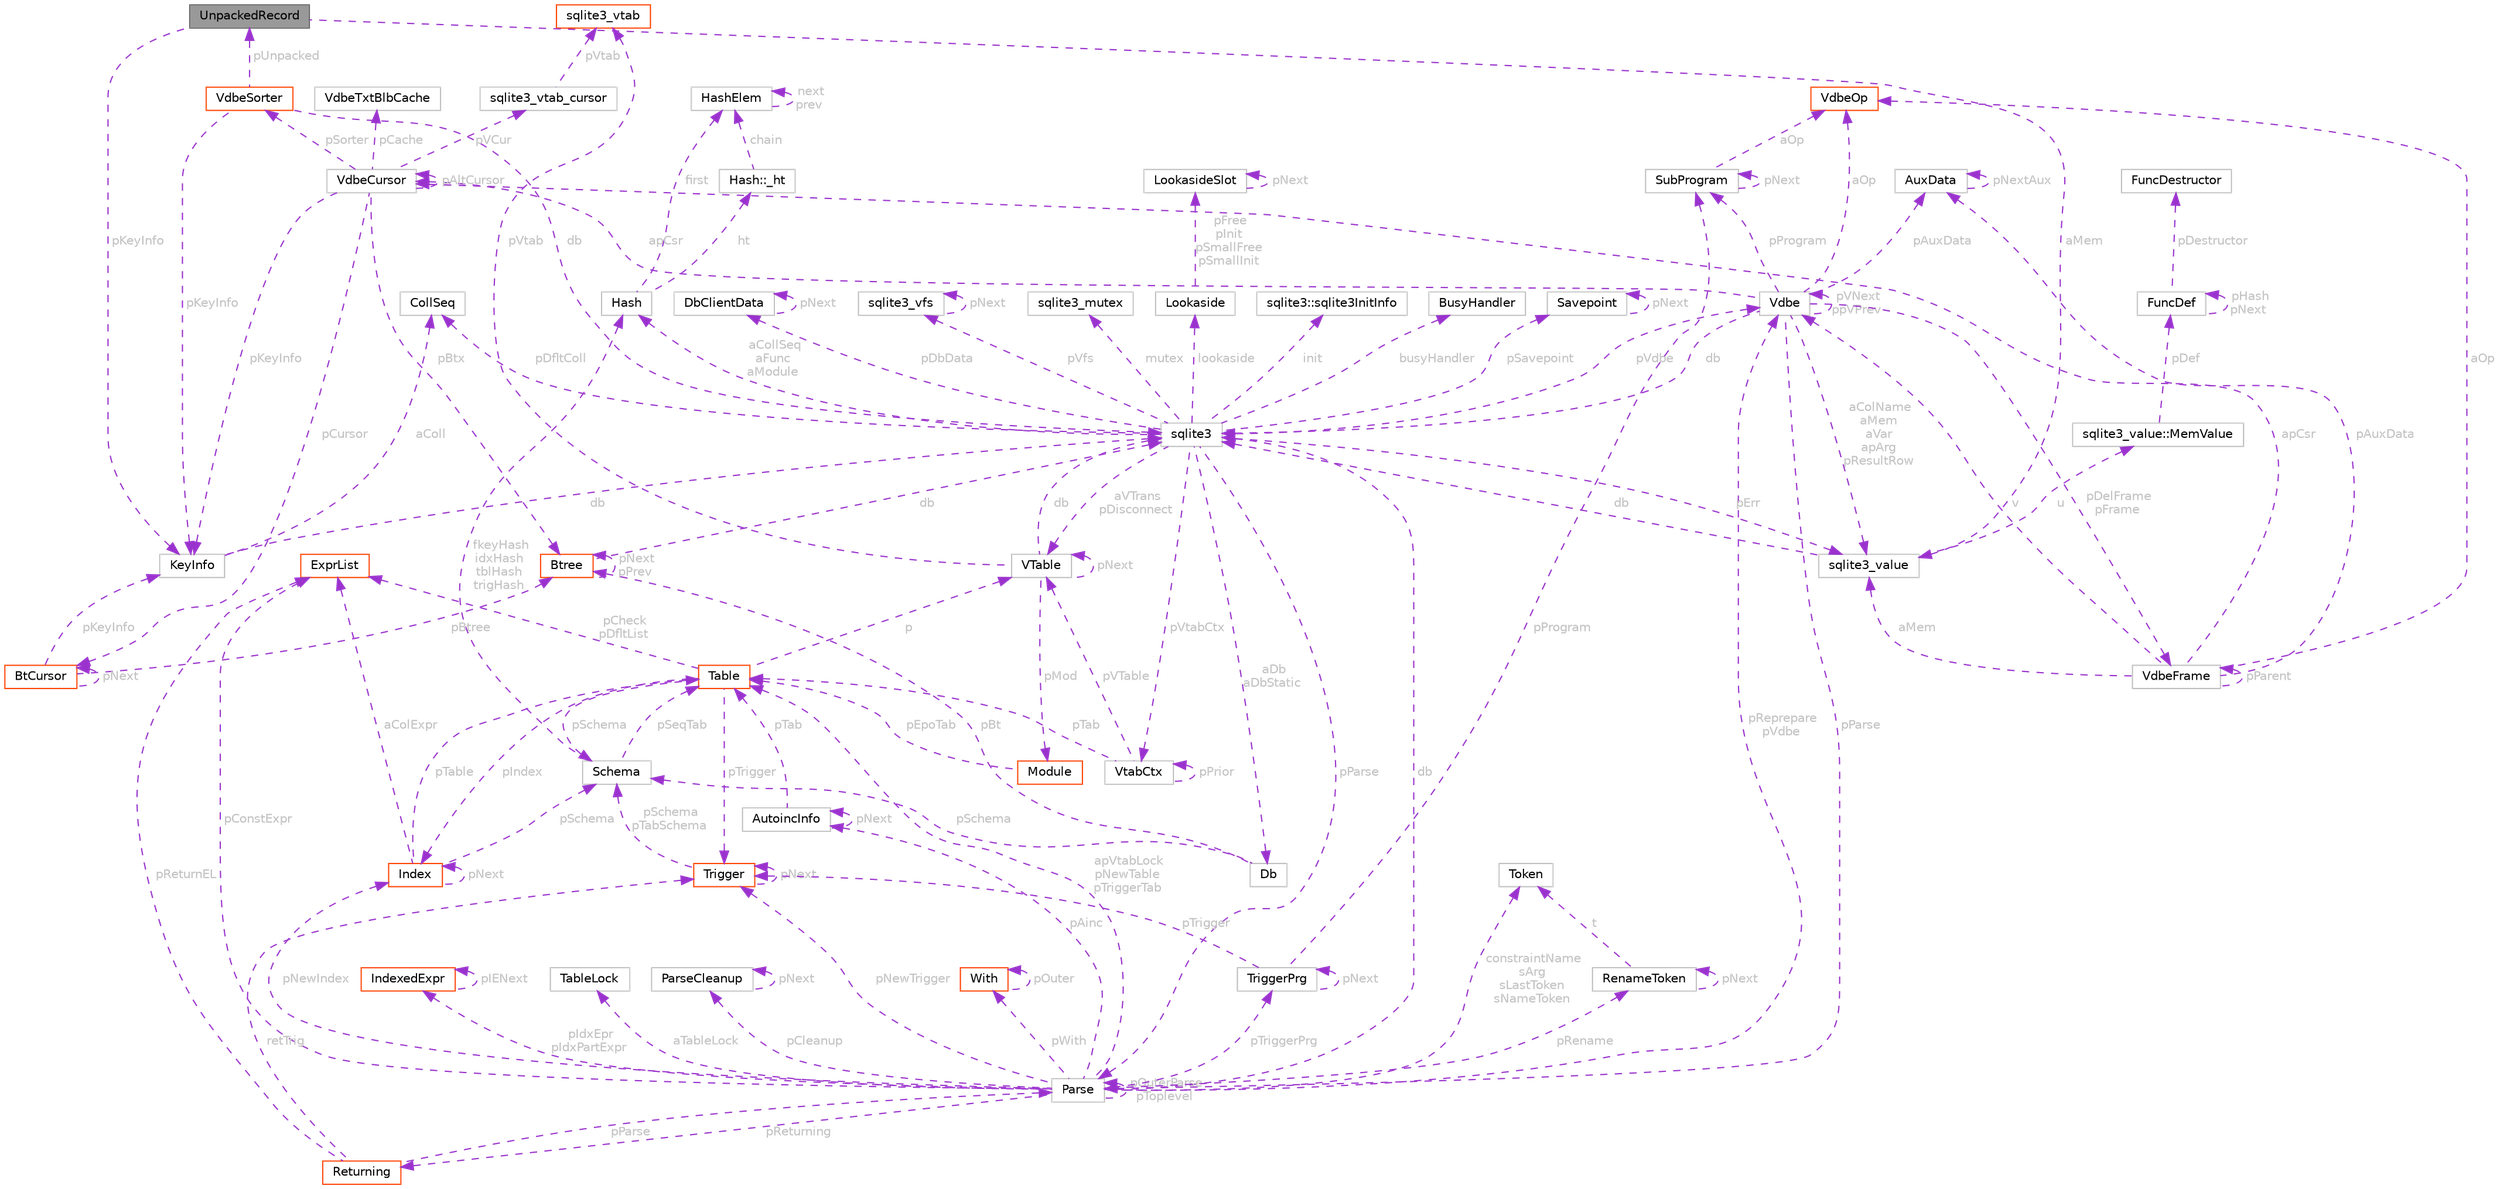 digraph "UnpackedRecord"
{
 // LATEX_PDF_SIZE
  bgcolor="transparent";
  edge [fontname=Helvetica,fontsize=10,labelfontname=Helvetica,labelfontsize=10];
  node [fontname=Helvetica,fontsize=10,shape=box,height=0.2,width=0.4];
  Node1 [id="Node000001",label="UnpackedRecord",height=0.2,width=0.4,color="gray40", fillcolor="grey60", style="filled", fontcolor="black",tooltip=" "];
  Node2 -> Node1 [id="edge1_Node000001_Node000002",dir="back",color="darkorchid3",style="dashed",tooltip=" ",label=" pKeyInfo",fontcolor="grey" ];
  Node2 [id="Node000002",label="KeyInfo",height=0.2,width=0.4,color="grey75", fillcolor="white", style="filled",URL="$structKeyInfo.html",tooltip=" "];
  Node3 -> Node2 [id="edge2_Node000002_Node000003",dir="back",color="darkorchid3",style="dashed",tooltip=" ",label=" db",fontcolor="grey" ];
  Node3 [id="Node000003",label="sqlite3",height=0.2,width=0.4,color="grey75", fillcolor="white", style="filled",URL="$structsqlite3.html",tooltip=" "];
  Node4 -> Node3 [id="edge3_Node000003_Node000004",dir="back",color="darkorchid3",style="dashed",tooltip=" ",label=" pVfs",fontcolor="grey" ];
  Node4 [id="Node000004",label="sqlite3_vfs",height=0.2,width=0.4,color="grey75", fillcolor="white", style="filled",URL="$structsqlite3__vfs.html",tooltip=" "];
  Node4 -> Node4 [id="edge4_Node000004_Node000004",dir="back",color="darkorchid3",style="dashed",tooltip=" ",label=" pNext",fontcolor="grey" ];
  Node5 -> Node3 [id="edge5_Node000003_Node000005",dir="back",color="darkorchid3",style="dashed",tooltip=" ",label=" pVdbe",fontcolor="grey" ];
  Node5 [id="Node000005",label="Vdbe",height=0.2,width=0.4,color="grey75", fillcolor="white", style="filled",URL="$structVdbe.html",tooltip=" "];
  Node3 -> Node5 [id="edge6_Node000005_Node000003",dir="back",color="darkorchid3",style="dashed",tooltip=" ",label=" db",fontcolor="grey" ];
  Node5 -> Node5 [id="edge7_Node000005_Node000005",dir="back",color="darkorchid3",style="dashed",tooltip=" ",label=" pVNext\nppVPrev",fontcolor="grey" ];
  Node6 -> Node5 [id="edge8_Node000005_Node000006",dir="back",color="darkorchid3",style="dashed",tooltip=" ",label=" pParse",fontcolor="grey" ];
  Node6 [id="Node000006",label="Parse",height=0.2,width=0.4,color="grey75", fillcolor="white", style="filled",URL="$structParse.html",tooltip=" "];
  Node3 -> Node6 [id="edge9_Node000006_Node000003",dir="back",color="darkorchid3",style="dashed",tooltip=" ",label=" db",fontcolor="grey" ];
  Node5 -> Node6 [id="edge10_Node000006_Node000005",dir="back",color="darkorchid3",style="dashed",tooltip=" ",label=" pReprepare\npVdbe",fontcolor="grey" ];
  Node7 -> Node6 [id="edge11_Node000006_Node000007",dir="back",color="darkorchid3",style="dashed",tooltip=" ",label=" pConstExpr",fontcolor="grey" ];
  Node7 [id="Node000007",label="ExprList",height=0.2,width=0.4,color="orangered", fillcolor="white", style="filled",URL="$structExprList.html",tooltip=" "];
  Node41 -> Node6 [id="edge12_Node000006_Node000041",dir="back",color="darkorchid3",style="dashed",tooltip=" ",label=" pIdxEpr\npIdxPartExpr",fontcolor="grey" ];
  Node41 [id="Node000041",label="IndexedExpr",height=0.2,width=0.4,color="orangered", fillcolor="white", style="filled",URL="$structIndexedExpr.html",tooltip=" "];
  Node41 -> Node41 [id="edge13_Node000041_Node000041",dir="back",color="darkorchid3",style="dashed",tooltip=" ",label=" pIENext",fontcolor="grey" ];
  Node42 -> Node6 [id="edge14_Node000006_Node000042",dir="back",color="darkorchid3",style="dashed",tooltip=" ",label=" aTableLock",fontcolor="grey" ];
  Node42 [id="Node000042",label="TableLock",height=0.2,width=0.4,color="grey75", fillcolor="white", style="filled",URL="$structTableLock.html",tooltip=" "];
  Node43 -> Node6 [id="edge15_Node000006_Node000043",dir="back",color="darkorchid3",style="dashed",tooltip=" ",label=" pAinc",fontcolor="grey" ];
  Node43 [id="Node000043",label="AutoincInfo",height=0.2,width=0.4,color="grey75", fillcolor="white", style="filled",URL="$structAutoincInfo.html",tooltip=" "];
  Node43 -> Node43 [id="edge16_Node000043_Node000043",dir="back",color="darkorchid3",style="dashed",tooltip=" ",label=" pNext",fontcolor="grey" ];
  Node13 -> Node43 [id="edge17_Node000043_Node000013",dir="back",color="darkorchid3",style="dashed",tooltip=" ",label=" pTab",fontcolor="grey" ];
  Node13 [id="Node000013",label="Table",height=0.2,width=0.4,color="orangered", fillcolor="white", style="filled",URL="$structTable.html",tooltip=" "];
  Node15 -> Node13 [id="edge18_Node000013_Node000015",dir="back",color="darkorchid3",style="dashed",tooltip=" ",label=" pIndex",fontcolor="grey" ];
  Node15 [id="Node000015",label="Index",height=0.2,width=0.4,color="orangered", fillcolor="white", style="filled",URL="$structIndex.html",tooltip=" "];
  Node13 -> Node15 [id="edge19_Node000015_Node000013",dir="back",color="darkorchid3",style="dashed",tooltip=" ",label=" pTable",fontcolor="grey" ];
  Node15 -> Node15 [id="edge20_Node000015_Node000015",dir="back",color="darkorchid3",style="dashed",tooltip=" ",label=" pNext",fontcolor="grey" ];
  Node16 -> Node15 [id="edge21_Node000015_Node000016",dir="back",color="darkorchid3",style="dashed",tooltip=" ",label=" pSchema",fontcolor="grey" ];
  Node16 [id="Node000016",label="Schema",height=0.2,width=0.4,color="grey75", fillcolor="white", style="filled",URL="$structSchema.html",tooltip=" "];
  Node17 -> Node16 [id="edge22_Node000016_Node000017",dir="back",color="darkorchid3",style="dashed",tooltip=" ",label=" fkeyHash\nidxHash\ntblHash\ntrigHash",fontcolor="grey" ];
  Node17 [id="Node000017",label="Hash",height=0.2,width=0.4,color="grey75", fillcolor="white", style="filled",URL="$structHash.html",tooltip=" "];
  Node18 -> Node17 [id="edge23_Node000017_Node000018",dir="back",color="darkorchid3",style="dashed",tooltip=" ",label=" first",fontcolor="grey" ];
  Node18 [id="Node000018",label="HashElem",height=0.2,width=0.4,color="grey75", fillcolor="white", style="filled",URL="$structHashElem.html",tooltip=" "];
  Node18 -> Node18 [id="edge24_Node000018_Node000018",dir="back",color="darkorchid3",style="dashed",tooltip=" ",label=" next\nprev",fontcolor="grey" ];
  Node19 -> Node17 [id="edge25_Node000017_Node000019",dir="back",color="darkorchid3",style="dashed",tooltip=" ",label=" ht",fontcolor="grey" ];
  Node19 [id="Node000019",label="Hash::_ht",height=0.2,width=0.4,color="grey75", fillcolor="white", style="filled",URL="$structHash_1_1__ht.html",tooltip=" "];
  Node18 -> Node19 [id="edge26_Node000019_Node000018",dir="back",color="darkorchid3",style="dashed",tooltip=" ",label=" chain",fontcolor="grey" ];
  Node13 -> Node16 [id="edge27_Node000016_Node000013",dir="back",color="darkorchid3",style="dashed",tooltip=" ",label=" pSeqTab",fontcolor="grey" ];
  Node7 -> Node15 [id="edge28_Node000015_Node000007",dir="back",color="darkorchid3",style="dashed",tooltip=" ",label=" aColExpr",fontcolor="grey" ];
  Node7 -> Node13 [id="edge29_Node000013_Node000007",dir="back",color="darkorchid3",style="dashed",tooltip=" ",label=" pCheck\npDfltList",fontcolor="grey" ];
  Node27 -> Node13 [id="edge30_Node000013_Node000027",dir="back",color="darkorchid3",style="dashed",tooltip=" ",label=" p",fontcolor="grey" ];
  Node27 [id="Node000027",label="VTable",height=0.2,width=0.4,color="grey75", fillcolor="white", style="filled",URL="$structVTable.html",tooltip=" "];
  Node3 -> Node27 [id="edge31_Node000027_Node000003",dir="back",color="darkorchid3",style="dashed",tooltip=" ",label=" db",fontcolor="grey" ];
  Node28 -> Node27 [id="edge32_Node000027_Node000028",dir="back",color="darkorchid3",style="dashed",tooltip=" ",label=" pMod",fontcolor="grey" ];
  Node28 [id="Node000028",label="Module",height=0.2,width=0.4,color="orangered", fillcolor="white", style="filled",URL="$structModule.html",tooltip=" "];
  Node13 -> Node28 [id="edge33_Node000028_Node000013",dir="back",color="darkorchid3",style="dashed",tooltip=" ",label=" pEpoTab",fontcolor="grey" ];
  Node30 -> Node27 [id="edge34_Node000027_Node000030",dir="back",color="darkorchid3",style="dashed",tooltip=" ",label=" pVtab",fontcolor="grey" ];
  Node30 [id="Node000030",label="sqlite3_vtab",height=0.2,width=0.4,color="orangered", fillcolor="white", style="filled",URL="$structsqlite3__vtab.html",tooltip=" "];
  Node27 -> Node27 [id="edge35_Node000027_Node000027",dir="back",color="darkorchid3",style="dashed",tooltip=" ",label=" pNext",fontcolor="grey" ];
  Node21 -> Node13 [id="edge36_Node000013_Node000021",dir="back",color="darkorchid3",style="dashed",tooltip=" ",label=" pTrigger",fontcolor="grey" ];
  Node21 [id="Node000021",label="Trigger",height=0.2,width=0.4,color="orangered", fillcolor="white", style="filled",URL="$structTrigger.html",tooltip=" "];
  Node16 -> Node21 [id="edge37_Node000021_Node000016",dir="back",color="darkorchid3",style="dashed",tooltip=" ",label=" pSchema\npTabSchema",fontcolor="grey" ];
  Node21 -> Node21 [id="edge38_Node000021_Node000021",dir="back",color="darkorchid3",style="dashed",tooltip=" ",label=" pNext",fontcolor="grey" ];
  Node16 -> Node13 [id="edge39_Node000013_Node000016",dir="back",color="darkorchid3",style="dashed",tooltip=" ",label=" pSchema",fontcolor="grey" ];
  Node6 -> Node6 [id="edge40_Node000006_Node000006",dir="back",color="darkorchid3",style="dashed",tooltip=" ",label=" pOuterParse\npToplevel",fontcolor="grey" ];
  Node13 -> Node6 [id="edge41_Node000006_Node000013",dir="back",color="darkorchid3",style="dashed",tooltip=" ",label=" apVtabLock\npNewTable\npTriggerTab",fontcolor="grey" ];
  Node44 -> Node6 [id="edge42_Node000006_Node000044",dir="back",color="darkorchid3",style="dashed",tooltip=" ",label=" pTriggerPrg",fontcolor="grey" ];
  Node44 [id="Node000044",label="TriggerPrg",height=0.2,width=0.4,color="grey75", fillcolor="white", style="filled",URL="$structTriggerPrg.html",tooltip=" "];
  Node21 -> Node44 [id="edge43_Node000044_Node000021",dir="back",color="darkorchid3",style="dashed",tooltip=" ",label=" pTrigger",fontcolor="grey" ];
  Node44 -> Node44 [id="edge44_Node000044_Node000044",dir="back",color="darkorchid3",style="dashed",tooltip=" ",label=" pNext",fontcolor="grey" ];
  Node45 -> Node44 [id="edge45_Node000044_Node000045",dir="back",color="darkorchid3",style="dashed",tooltip=" ",label=" pProgram",fontcolor="grey" ];
  Node45 [id="Node000045",label="SubProgram",height=0.2,width=0.4,color="grey75", fillcolor="white", style="filled",URL="$structSubProgram.html",tooltip=" "];
  Node46 -> Node45 [id="edge46_Node000045_Node000046",dir="back",color="darkorchid3",style="dashed",tooltip=" ",label=" aOp",fontcolor="grey" ];
  Node46 [id="Node000046",label="VdbeOp",height=0.2,width=0.4,color="orangered", fillcolor="white", style="filled",URL="$structVdbeOp.html",tooltip=" "];
  Node45 -> Node45 [id="edge47_Node000045_Node000045",dir="back",color="darkorchid3",style="dashed",tooltip=" ",label=" pNext",fontcolor="grey" ];
  Node53 -> Node6 [id="edge48_Node000006_Node000053",dir="back",color="darkorchid3",style="dashed",tooltip=" ",label=" pCleanup",fontcolor="grey" ];
  Node53 [id="Node000053",label="ParseCleanup",height=0.2,width=0.4,color="grey75", fillcolor="white", style="filled",URL="$structParseCleanup.html",tooltip=" "];
  Node53 -> Node53 [id="edge49_Node000053_Node000053",dir="back",color="darkorchid3",style="dashed",tooltip=" ",label=" pNext",fontcolor="grey" ];
  Node54 -> Node6 [id="edge50_Node000006_Node000054",dir="back",color="darkorchid3",style="dashed",tooltip=" ",label=" constraintName\nsArg\nsLastToken\nsNameToken",fontcolor="grey" ];
  Node54 [id="Node000054",label="Token",height=0.2,width=0.4,color="grey75", fillcolor="white", style="filled",URL="$structToken.html",tooltip=" "];
  Node55 -> Node6 [id="edge51_Node000006_Node000055",dir="back",color="darkorchid3",style="dashed",tooltip=" ",label=" pReturning",fontcolor="grey" ];
  Node55 [id="Node000055",label="Returning",height=0.2,width=0.4,color="orangered", fillcolor="white", style="filled",URL="$structReturning.html",tooltip=" "];
  Node6 -> Node55 [id="edge52_Node000055_Node000006",dir="back",color="darkorchid3",style="dashed",tooltip=" ",label=" pParse",fontcolor="grey" ];
  Node7 -> Node55 [id="edge53_Node000055_Node000007",dir="back",color="darkorchid3",style="dashed",tooltip=" ",label=" pReturnEL",fontcolor="grey" ];
  Node21 -> Node55 [id="edge54_Node000055_Node000021",dir="back",color="darkorchid3",style="dashed",tooltip=" ",label=" retTrig",fontcolor="grey" ];
  Node15 -> Node6 [id="edge55_Node000006_Node000015",dir="back",color="darkorchid3",style="dashed",tooltip=" ",label=" pNewIndex",fontcolor="grey" ];
  Node21 -> Node6 [id="edge56_Node000006_Node000021",dir="back",color="darkorchid3",style="dashed",tooltip=" ",label=" pNewTrigger",fontcolor="grey" ];
  Node33 -> Node6 [id="edge57_Node000006_Node000033",dir="back",color="darkorchid3",style="dashed",tooltip=" ",label=" pWith",fontcolor="grey" ];
  Node33 [id="Node000033",label="With",height=0.2,width=0.4,color="orangered", fillcolor="white", style="filled",URL="$structWith.html",tooltip=" "];
  Node33 -> Node33 [id="edge58_Node000033_Node000033",dir="back",color="darkorchid3",style="dashed",tooltip=" ",label=" pOuter",fontcolor="grey" ];
  Node56 -> Node6 [id="edge59_Node000006_Node000056",dir="back",color="darkorchid3",style="dashed",tooltip=" ",label=" pRename",fontcolor="grey" ];
  Node56 [id="Node000056",label="RenameToken",height=0.2,width=0.4,color="grey75", fillcolor="white", style="filled",URL="$structRenameToken.html",tooltip=" "];
  Node54 -> Node56 [id="edge60_Node000056_Node000054",dir="back",color="darkorchid3",style="dashed",tooltip=" ",label=" t",fontcolor="grey" ];
  Node56 -> Node56 [id="edge61_Node000056_Node000056",dir="back",color="darkorchid3",style="dashed",tooltip=" ",label=" pNext",fontcolor="grey" ];
  Node49 -> Node5 [id="edge62_Node000005_Node000049",dir="back",color="darkorchid3",style="dashed",tooltip=" ",label=" aColName\naMem\naVar\napArg\npResultRow",fontcolor="grey" ];
  Node49 [id="Node000049",label="sqlite3_value",height=0.2,width=0.4,color="grey75", fillcolor="white", style="filled",URL="$structsqlite3__value.html",tooltip=" "];
  Node50 -> Node49 [id="edge63_Node000049_Node000050",dir="back",color="darkorchid3",style="dashed",tooltip=" ",label=" u",fontcolor="grey" ];
  Node50 [id="Node000050",label="sqlite3_value::MemValue",height=0.2,width=0.4,color="grey75", fillcolor="white", style="filled",URL="$unionsqlite3__value_1_1MemValue.html",tooltip=" "];
  Node36 -> Node50 [id="edge64_Node000050_Node000036",dir="back",color="darkorchid3",style="dashed",tooltip=" ",label=" pDef",fontcolor="grey" ];
  Node36 [id="Node000036",label="FuncDef",height=0.2,width=0.4,color="grey75", fillcolor="white", style="filled",URL="$structFuncDef.html",tooltip=" "];
  Node36 -> Node36 [id="edge65_Node000036_Node000036",dir="back",color="darkorchid3",style="dashed",tooltip=" ",label=" pHash\npNext",fontcolor="grey" ];
  Node37 -> Node36 [id="edge66_Node000036_Node000037",dir="back",color="darkorchid3",style="dashed",tooltip=" ",label=" pDestructor",fontcolor="grey" ];
  Node37 [id="Node000037",label="FuncDestructor",height=0.2,width=0.4,color="grey75", fillcolor="white", style="filled",URL="$structFuncDestructor.html",tooltip=" "];
  Node3 -> Node49 [id="edge67_Node000049_Node000003",dir="back",color="darkorchid3",style="dashed",tooltip=" ",label=" db",fontcolor="grey" ];
  Node57 -> Node5 [id="edge68_Node000005_Node000057",dir="back",color="darkorchid3",style="dashed",tooltip=" ",label=" apCsr",fontcolor="grey" ];
  Node57 [id="Node000057",label="VdbeCursor",height=0.2,width=0.4,color="grey75", fillcolor="white", style="filled",URL="$structVdbeCursor.html",tooltip=" "];
  Node58 -> Node57 [id="edge69_Node000057_Node000058",dir="back",color="darkorchid3",style="dashed",tooltip=" ",label=" pBtx",fontcolor="grey" ];
  Node58 [id="Node000058",label="Btree",height=0.2,width=0.4,color="orangered", fillcolor="white", style="filled",URL="$structBtree.html",tooltip=" "];
  Node3 -> Node58 [id="edge70_Node000058_Node000003",dir="back",color="darkorchid3",style="dashed",tooltip=" ",label=" db",fontcolor="grey" ];
  Node58 -> Node58 [id="edge71_Node000058_Node000058",dir="back",color="darkorchid3",style="dashed",tooltip=" ",label=" pNext\npPrev",fontcolor="grey" ];
  Node57 -> Node57 [id="edge72_Node000057_Node000057",dir="back",color="darkorchid3",style="dashed",tooltip=" ",label=" pAltCursor",fontcolor="grey" ];
  Node71 -> Node57 [id="edge73_Node000057_Node000071",dir="back",color="darkorchid3",style="dashed",tooltip=" ",label=" pCursor",fontcolor="grey" ];
  Node71 [id="Node000071",label="BtCursor",height=0.2,width=0.4,color="orangered", fillcolor="white", style="filled",URL="$structBtCursor.html",tooltip=" "];
  Node58 -> Node71 [id="edge74_Node000071_Node000058",dir="back",color="darkorchid3",style="dashed",tooltip=" ",label=" pBtree",fontcolor="grey" ];
  Node71 -> Node71 [id="edge75_Node000071_Node000071",dir="back",color="darkorchid3",style="dashed",tooltip=" ",label=" pNext",fontcolor="grey" ];
  Node2 -> Node71 [id="edge76_Node000071_Node000002",dir="back",color="darkorchid3",style="dashed",tooltip=" ",label=" pKeyInfo",fontcolor="grey" ];
  Node76 -> Node57 [id="edge77_Node000057_Node000076",dir="back",color="darkorchid3",style="dashed",tooltip=" ",label=" pVCur",fontcolor="grey" ];
  Node76 [id="Node000076",label="sqlite3_vtab_cursor",height=0.2,width=0.4,color="grey75", fillcolor="white", style="filled",URL="$structsqlite3__vtab__cursor.html",tooltip=" "];
  Node30 -> Node76 [id="edge78_Node000076_Node000030",dir="back",color="darkorchid3",style="dashed",tooltip=" ",label=" pVtab",fontcolor="grey" ];
  Node77 -> Node57 [id="edge79_Node000057_Node000077",dir="back",color="darkorchid3",style="dashed",tooltip=" ",label=" pSorter",fontcolor="grey" ];
  Node77 [id="Node000077",label="VdbeSorter",height=0.2,width=0.4,color="orangered", fillcolor="white", style="filled",URL="$structVdbeSorter.html",tooltip=" "];
  Node3 -> Node77 [id="edge80_Node000077_Node000003",dir="back",color="darkorchid3",style="dashed",tooltip=" ",label=" db",fontcolor="grey" ];
  Node2 -> Node77 [id="edge81_Node000077_Node000002",dir="back",color="darkorchid3",style="dashed",tooltip=" ",label=" pKeyInfo",fontcolor="grey" ];
  Node1 -> Node77 [id="edge82_Node000077_Node000001",dir="back",color="darkorchid3",style="dashed",tooltip=" ",label=" pUnpacked",fontcolor="grey" ];
  Node2 -> Node57 [id="edge83_Node000057_Node000002",dir="back",color="darkorchid3",style="dashed",tooltip=" ",label=" pKeyInfo",fontcolor="grey" ];
  Node86 -> Node57 [id="edge84_Node000057_Node000086",dir="back",color="darkorchid3",style="dashed",tooltip=" ",label=" pCache",fontcolor="grey" ];
  Node86 [id="Node000086",label="VdbeTxtBlbCache",height=0.2,width=0.4,color="grey75", fillcolor="white", style="filled",URL="$structVdbeTxtBlbCache.html",tooltip=" "];
  Node46 -> Node5 [id="edge85_Node000005_Node000046",dir="back",color="darkorchid3",style="dashed",tooltip=" ",label=" aOp",fontcolor="grey" ];
  Node87 -> Node5 [id="edge86_Node000005_Node000087",dir="back",color="darkorchid3",style="dashed",tooltip=" ",label=" pDelFrame\npFrame",fontcolor="grey" ];
  Node87 [id="Node000087",label="VdbeFrame",height=0.2,width=0.4,color="grey75", fillcolor="white", style="filled",URL="$structVdbeFrame.html",tooltip=" "];
  Node5 -> Node87 [id="edge87_Node000087_Node000005",dir="back",color="darkorchid3",style="dashed",tooltip=" ",label=" v",fontcolor="grey" ];
  Node87 -> Node87 [id="edge88_Node000087_Node000087",dir="back",color="darkorchid3",style="dashed",tooltip=" ",label=" pParent",fontcolor="grey" ];
  Node46 -> Node87 [id="edge89_Node000087_Node000046",dir="back",color="darkorchid3",style="dashed",tooltip=" ",label=" aOp",fontcolor="grey" ];
  Node49 -> Node87 [id="edge90_Node000087_Node000049",dir="back",color="darkorchid3",style="dashed",tooltip=" ",label=" aMem",fontcolor="grey" ];
  Node57 -> Node87 [id="edge91_Node000087_Node000057",dir="back",color="darkorchid3",style="dashed",tooltip=" ",label=" apCsr",fontcolor="grey" ];
  Node88 -> Node87 [id="edge92_Node000087_Node000088",dir="back",color="darkorchid3",style="dashed",tooltip=" ",label=" pAuxData",fontcolor="grey" ];
  Node88 [id="Node000088",label="AuxData",height=0.2,width=0.4,color="grey75", fillcolor="white", style="filled",URL="$structAuxData.html",tooltip=" "];
  Node88 -> Node88 [id="edge93_Node000088_Node000088",dir="back",color="darkorchid3",style="dashed",tooltip=" ",label=" pNextAux",fontcolor="grey" ];
  Node45 -> Node5 [id="edge94_Node000005_Node000045",dir="back",color="darkorchid3",style="dashed",tooltip=" ",label=" pProgram",fontcolor="grey" ];
  Node88 -> Node5 [id="edge95_Node000005_Node000088",dir="back",color="darkorchid3",style="dashed",tooltip=" ",label=" pAuxData",fontcolor="grey" ];
  Node51 -> Node3 [id="edge96_Node000003_Node000051",dir="back",color="darkorchid3",style="dashed",tooltip=" ",label=" pDfltColl",fontcolor="grey" ];
  Node51 [id="Node000051",label="CollSeq",height=0.2,width=0.4,color="grey75", fillcolor="white", style="filled",URL="$structCollSeq.html",tooltip=" "];
  Node74 -> Node3 [id="edge97_Node000003_Node000074",dir="back",color="darkorchid3",style="dashed",tooltip=" ",label=" mutex",fontcolor="grey" ];
  Node74 [id="Node000074",label="sqlite3_mutex",height=0.2,width=0.4,color="grey75", fillcolor="white", style="filled",URL="$structsqlite3__mutex.html",tooltip=" "];
  Node89 -> Node3 [id="edge98_Node000003_Node000089",dir="back",color="darkorchid3",style="dashed",tooltip=" ",label=" aDb\naDbStatic",fontcolor="grey" ];
  Node89 [id="Node000089",label="Db",height=0.2,width=0.4,color="grey75", fillcolor="white", style="filled",URL="$structDb.html",tooltip=" "];
  Node58 -> Node89 [id="edge99_Node000089_Node000058",dir="back",color="darkorchid3",style="dashed",tooltip=" ",label=" pBt",fontcolor="grey" ];
  Node16 -> Node89 [id="edge100_Node000089_Node000016",dir="back",color="darkorchid3",style="dashed",tooltip=" ",label=" pSchema",fontcolor="grey" ];
  Node90 -> Node3 [id="edge101_Node000003_Node000090",dir="back",color="darkorchid3",style="dashed",tooltip=" ",label=" init",fontcolor="grey" ];
  Node90 [id="Node000090",label="sqlite3::sqlite3InitInfo",height=0.2,width=0.4,color="grey75", fillcolor="white", style="filled",URL="$structsqlite3_1_1sqlite3InitInfo.html",tooltip=" "];
  Node6 -> Node3 [id="edge102_Node000003_Node000006",dir="back",color="darkorchid3",style="dashed",tooltip=" ",label=" pParse",fontcolor="grey" ];
  Node49 -> Node3 [id="edge103_Node000003_Node000049",dir="back",color="darkorchid3",style="dashed",tooltip=" ",label=" pErr",fontcolor="grey" ];
  Node91 -> Node3 [id="edge104_Node000003_Node000091",dir="back",color="darkorchid3",style="dashed",tooltip=" ",label=" lookaside",fontcolor="grey" ];
  Node91 [id="Node000091",label="Lookaside",height=0.2,width=0.4,color="grey75", fillcolor="white", style="filled",URL="$structLookaside.html",tooltip=" "];
  Node92 -> Node91 [id="edge105_Node000091_Node000092",dir="back",color="darkorchid3",style="dashed",tooltip=" ",label=" pFree\npInit\npSmallFree\npSmallInit",fontcolor="grey" ];
  Node92 [id="Node000092",label="LookasideSlot",height=0.2,width=0.4,color="grey75", fillcolor="white", style="filled",URL="$structLookasideSlot.html",tooltip=" "];
  Node92 -> Node92 [id="edge106_Node000092_Node000092",dir="back",color="darkorchid3",style="dashed",tooltip=" ",label=" pNext",fontcolor="grey" ];
  Node17 -> Node3 [id="edge107_Node000003_Node000017",dir="back",color="darkorchid3",style="dashed",tooltip=" ",label=" aCollSeq\naFunc\naModule",fontcolor="grey" ];
  Node93 -> Node3 [id="edge108_Node000003_Node000093",dir="back",color="darkorchid3",style="dashed",tooltip=" ",label=" pVtabCtx",fontcolor="grey" ];
  Node93 [id="Node000093",label="VtabCtx",height=0.2,width=0.4,color="grey75", fillcolor="white", style="filled",URL="$structVtabCtx.html",tooltip=" "];
  Node27 -> Node93 [id="edge109_Node000093_Node000027",dir="back",color="darkorchid3",style="dashed",tooltip=" ",label=" pVTable",fontcolor="grey" ];
  Node13 -> Node93 [id="edge110_Node000093_Node000013",dir="back",color="darkorchid3",style="dashed",tooltip=" ",label=" pTab",fontcolor="grey" ];
  Node93 -> Node93 [id="edge111_Node000093_Node000093",dir="back",color="darkorchid3",style="dashed",tooltip=" ",label=" pPrior",fontcolor="grey" ];
  Node27 -> Node3 [id="edge112_Node000003_Node000027",dir="back",color="darkorchid3",style="dashed",tooltip=" ",label=" aVTrans\npDisconnect",fontcolor="grey" ];
  Node94 -> Node3 [id="edge113_Node000003_Node000094",dir="back",color="darkorchid3",style="dashed",tooltip=" ",label=" busyHandler",fontcolor="grey" ];
  Node94 [id="Node000094",label="BusyHandler",height=0.2,width=0.4,color="grey75", fillcolor="white", style="filled",URL="$structBusyHandler.html",tooltip=" "];
  Node95 -> Node3 [id="edge114_Node000003_Node000095",dir="back",color="darkorchid3",style="dashed",tooltip=" ",label=" pSavepoint",fontcolor="grey" ];
  Node95 [id="Node000095",label="Savepoint",height=0.2,width=0.4,color="grey75", fillcolor="white", style="filled",URL="$structSavepoint.html",tooltip=" "];
  Node95 -> Node95 [id="edge115_Node000095_Node000095",dir="back",color="darkorchid3",style="dashed",tooltip=" ",label=" pNext",fontcolor="grey" ];
  Node96 -> Node3 [id="edge116_Node000003_Node000096",dir="back",color="darkorchid3",style="dashed",tooltip=" ",label=" pDbData",fontcolor="grey" ];
  Node96 [id="Node000096",label="DbClientData",height=0.2,width=0.4,color="grey75", fillcolor="white", style="filled",URL="$structDbClientData.html",tooltip=" "];
  Node96 -> Node96 [id="edge117_Node000096_Node000096",dir="back",color="darkorchid3",style="dashed",tooltip=" ",label=" pNext",fontcolor="grey" ];
  Node51 -> Node2 [id="edge118_Node000002_Node000051",dir="back",color="darkorchid3",style="dashed",tooltip=" ",label=" aColl",fontcolor="grey" ];
  Node49 -> Node1 [id="edge119_Node000001_Node000049",dir="back",color="darkorchid3",style="dashed",tooltip=" ",label=" aMem",fontcolor="grey" ];
}

